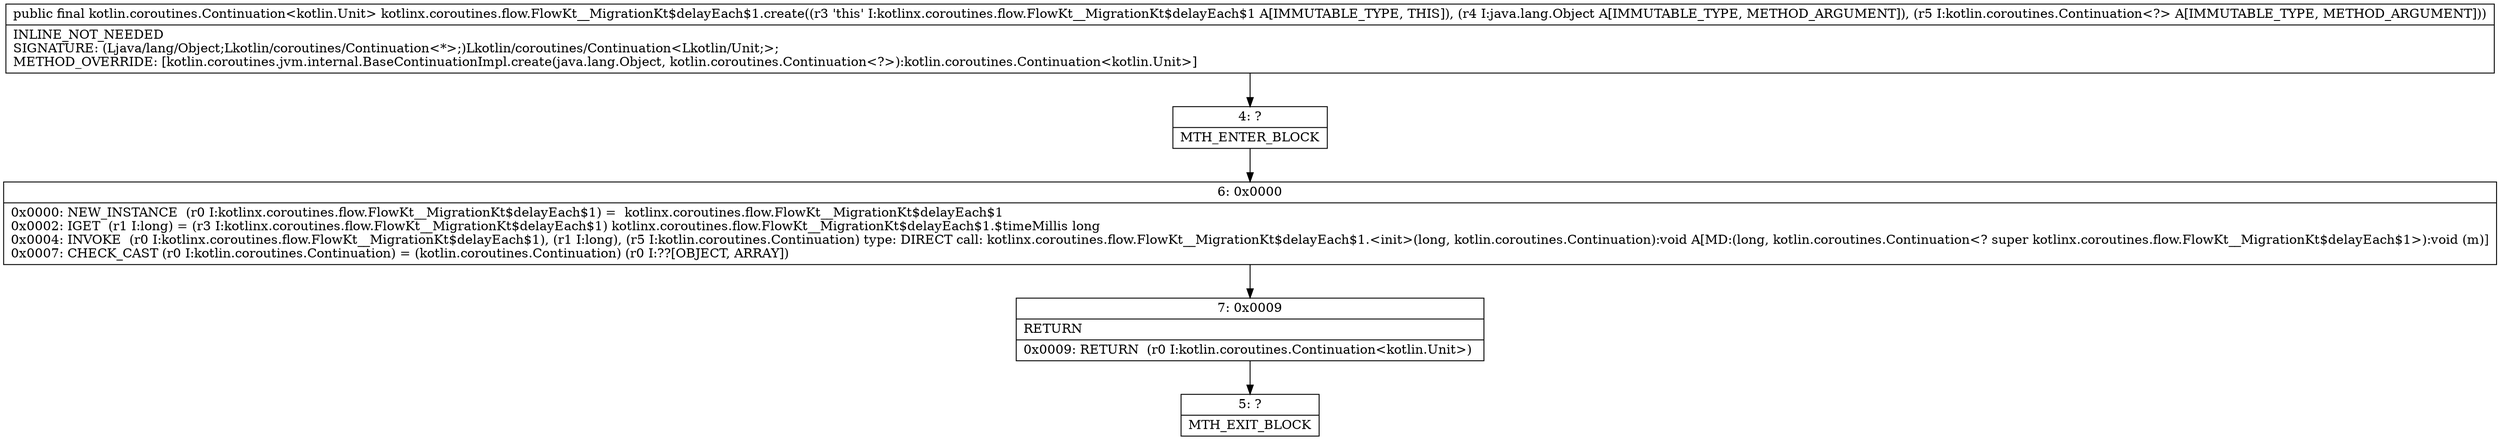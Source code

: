 digraph "CFG forkotlinx.coroutines.flow.FlowKt__MigrationKt$delayEach$1.create(Ljava\/lang\/Object;Lkotlin\/coroutines\/Continuation;)Lkotlin\/coroutines\/Continuation;" {
Node_4 [shape=record,label="{4\:\ ?|MTH_ENTER_BLOCK\l}"];
Node_6 [shape=record,label="{6\:\ 0x0000|0x0000: NEW_INSTANCE  (r0 I:kotlinx.coroutines.flow.FlowKt__MigrationKt$delayEach$1) =  kotlinx.coroutines.flow.FlowKt__MigrationKt$delayEach$1 \l0x0002: IGET  (r1 I:long) = (r3 I:kotlinx.coroutines.flow.FlowKt__MigrationKt$delayEach$1) kotlinx.coroutines.flow.FlowKt__MigrationKt$delayEach$1.$timeMillis long \l0x0004: INVOKE  (r0 I:kotlinx.coroutines.flow.FlowKt__MigrationKt$delayEach$1), (r1 I:long), (r5 I:kotlin.coroutines.Continuation) type: DIRECT call: kotlinx.coroutines.flow.FlowKt__MigrationKt$delayEach$1.\<init\>(long, kotlin.coroutines.Continuation):void A[MD:(long, kotlin.coroutines.Continuation\<? super kotlinx.coroutines.flow.FlowKt__MigrationKt$delayEach$1\>):void (m)]\l0x0007: CHECK_CAST (r0 I:kotlin.coroutines.Continuation) = (kotlin.coroutines.Continuation) (r0 I:??[OBJECT, ARRAY]) \l}"];
Node_7 [shape=record,label="{7\:\ 0x0009|RETURN\l|0x0009: RETURN  (r0 I:kotlin.coroutines.Continuation\<kotlin.Unit\>) \l}"];
Node_5 [shape=record,label="{5\:\ ?|MTH_EXIT_BLOCK\l}"];
MethodNode[shape=record,label="{public final kotlin.coroutines.Continuation\<kotlin.Unit\> kotlinx.coroutines.flow.FlowKt__MigrationKt$delayEach$1.create((r3 'this' I:kotlinx.coroutines.flow.FlowKt__MigrationKt$delayEach$1 A[IMMUTABLE_TYPE, THIS]), (r4 I:java.lang.Object A[IMMUTABLE_TYPE, METHOD_ARGUMENT]), (r5 I:kotlin.coroutines.Continuation\<?\> A[IMMUTABLE_TYPE, METHOD_ARGUMENT]))  | INLINE_NOT_NEEDED\lSIGNATURE: (Ljava\/lang\/Object;Lkotlin\/coroutines\/Continuation\<*\>;)Lkotlin\/coroutines\/Continuation\<Lkotlin\/Unit;\>;\lMETHOD_OVERRIDE: [kotlin.coroutines.jvm.internal.BaseContinuationImpl.create(java.lang.Object, kotlin.coroutines.Continuation\<?\>):kotlin.coroutines.Continuation\<kotlin.Unit\>]\l}"];
MethodNode -> Node_4;Node_4 -> Node_6;
Node_6 -> Node_7;
Node_7 -> Node_5;
}

